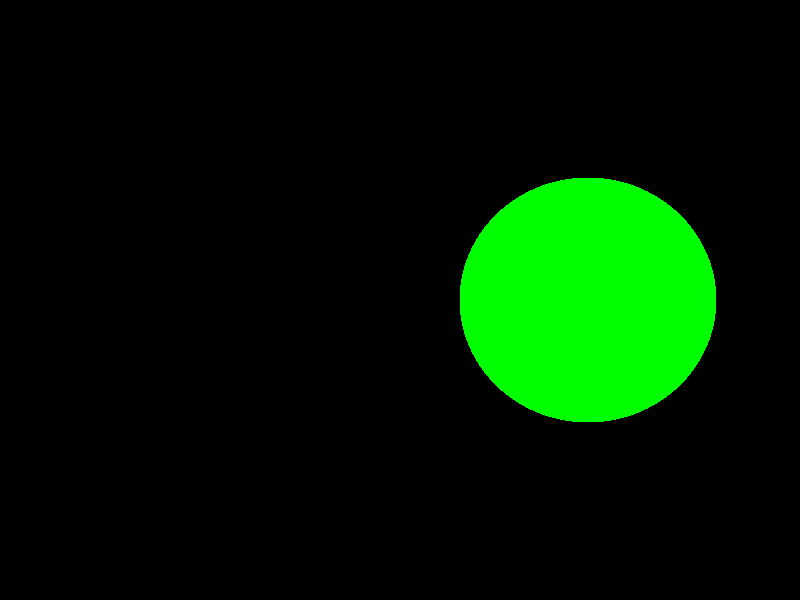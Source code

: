 //  1_sphere2.pov
  
camera{ 
  location <0.0, 0.0, -10.0> 
  look_at  <0.0, 0.0, 0.0>
} 

light_source { 
  <5.0,5.0,-5.0> 
  color rgb <1.0, 1.0, 1.0>
} 

sphere { 
  <3.0, 0.0 ,0.0>, 2.0 
  pigment { rgb <0.0, 1.0, 0.0> }
} 